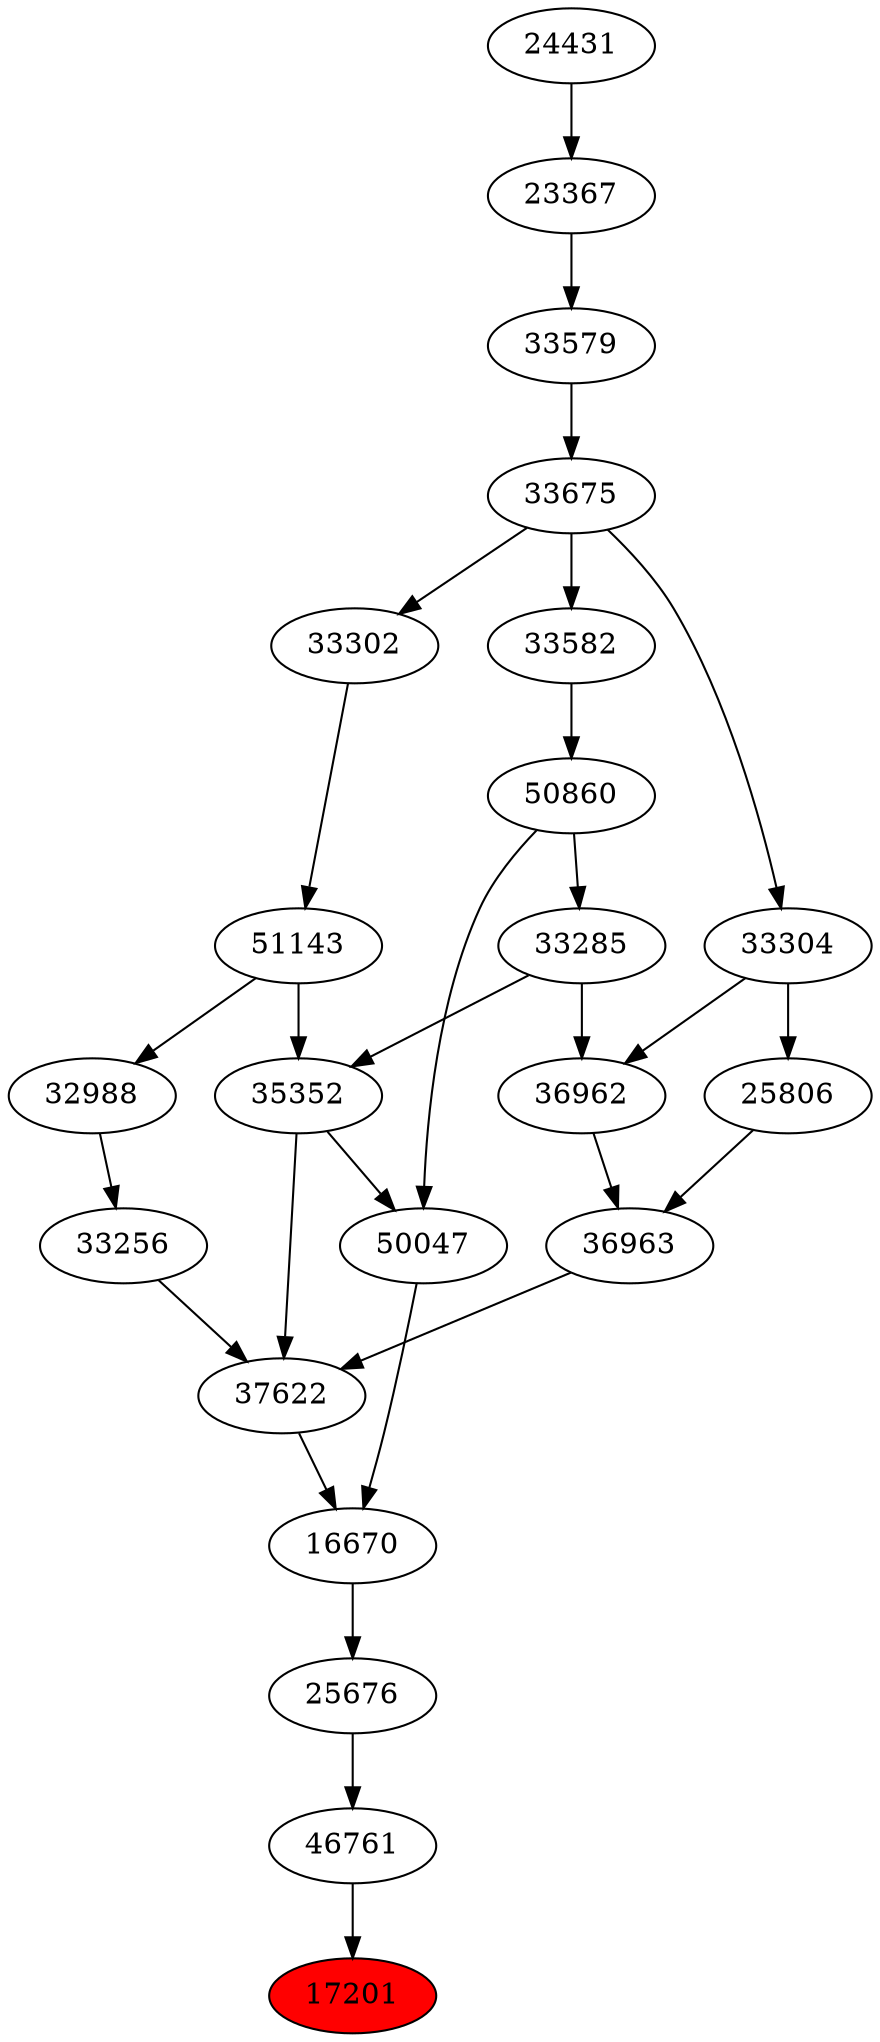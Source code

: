 strict digraph{ 
17201 [label="17201" fillcolor=red style=filled]
46761 -> 17201
46761 [label="46761"]
25676 -> 46761
25676 [label="25676"]
16670 -> 25676
16670 [label="16670"]
37622 -> 16670
50047 -> 16670
37622 [label="37622"]
36963 -> 37622
35352 -> 37622
33256 -> 37622
50047 [label="50047"]
35352 -> 50047
50860 -> 50047
36963 [label="36963"]
36962 -> 36963
25806 -> 36963
35352 [label="35352"]
33285 -> 35352
51143 -> 35352
33256 [label="33256"]
32988 -> 33256
50860 [label="50860"]
33582 -> 50860
36962 [label="36962"]
33285 -> 36962
33304 -> 36962
25806 [label="25806"]
33304 -> 25806
33285 [label="33285"]
50860 -> 33285
51143 [label="51143"]
33302 -> 51143
32988 [label="32988"]
51143 -> 32988
33582 [label="33582"]
33675 -> 33582
33304 [label="33304"]
33675 -> 33304
33302 [label="33302"]
33675 -> 33302
33675 [label="33675"]
33579 -> 33675
33579 [label="33579"]
23367 -> 33579
23367 [label="23367"]
24431 -> 23367
24431 [label="24431"]
}
